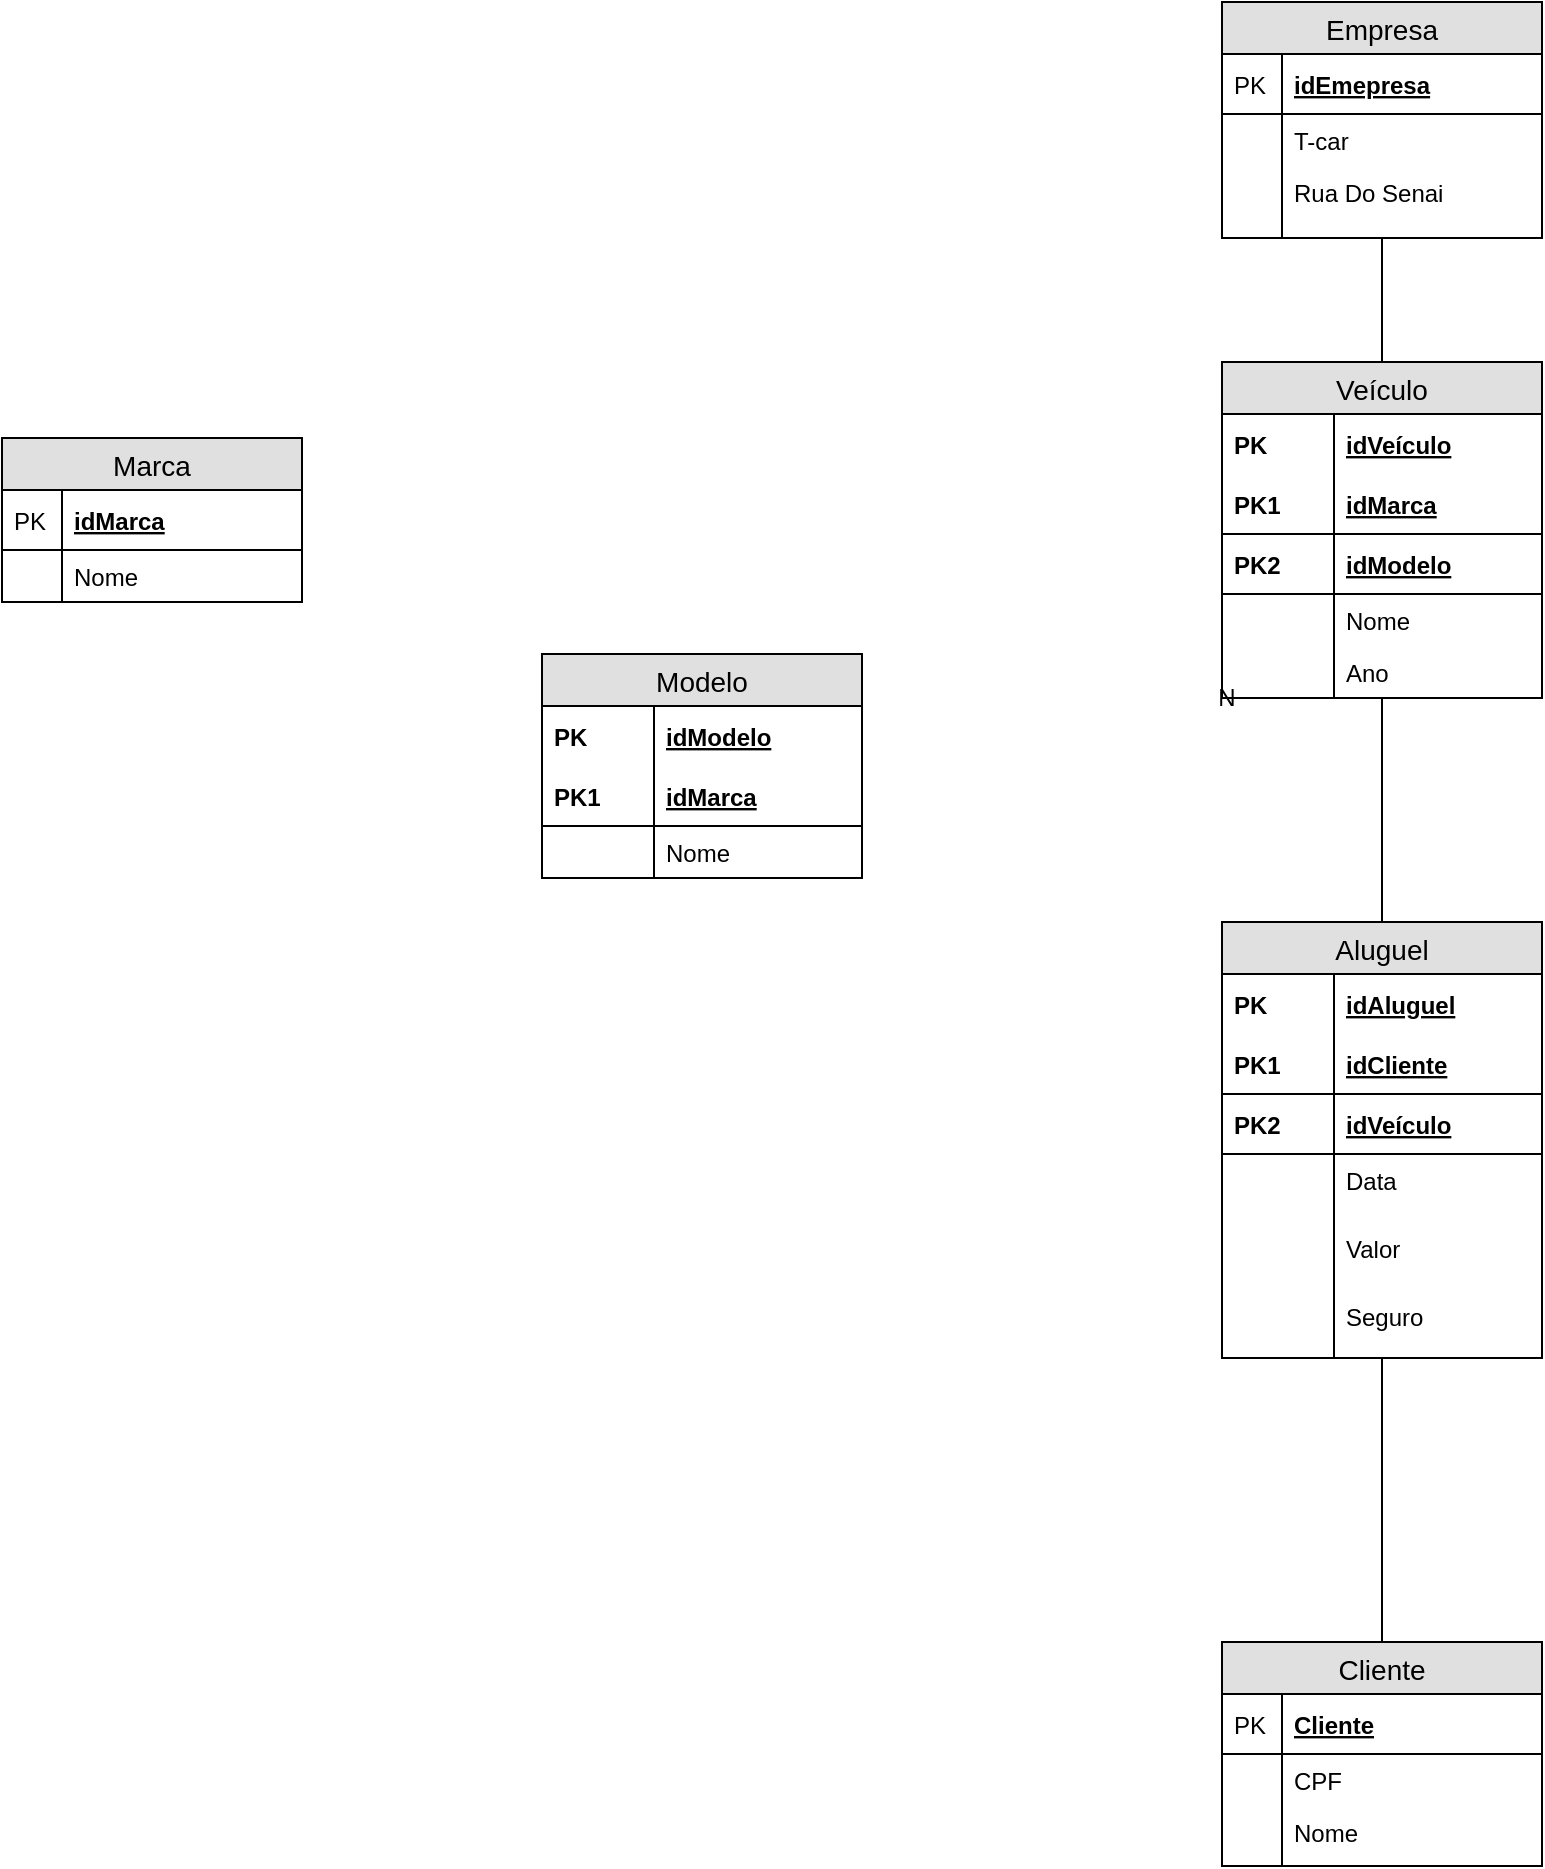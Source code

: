 <mxfile version="12.5.8" type="device"><diagram id="EYMTz-xBiQmW70REdpmy" name="Page-1"><mxGraphModel dx="1692" dy="443" grid="1" gridSize="10" guides="1" tooltips="1" connect="1" arrows="1" fold="1" page="1" pageScale="1" pageWidth="827" pageHeight="1169" math="0" shadow="0"><root><mxCell id="0"/><mxCell id="1" parent="0"/><mxCell id="mQy4Qhp-EhkBFntgxBVh-124" style="edgeStyle=orthogonalEdgeStyle;rounded=0;orthogonalLoop=1;jettySize=auto;html=1;endArrow=none;endFill=0;" edge="1" parent="1" source="mQy4Qhp-EhkBFntgxBVh-1" target="mQy4Qhp-EhkBFntgxBVh-61"><mxGeometry relative="1" as="geometry"/></mxCell><mxCell id="mQy4Qhp-EhkBFntgxBVh-1" value="Empresa" style="swimlane;fontStyle=0;childLayout=stackLayout;horizontal=1;startSize=26;fillColor=#e0e0e0;horizontalStack=0;resizeParent=1;resizeParentMax=0;resizeLast=0;collapsible=1;marginBottom=0;swimlaneFillColor=#ffffff;align=center;fontSize=14;" vertex="1" parent="1"><mxGeometry x="90" y="60" width="160" height="118" as="geometry"/></mxCell><mxCell id="mQy4Qhp-EhkBFntgxBVh-2" value="idEmepresa" style="shape=partialRectangle;top=0;left=0;right=0;bottom=1;align=left;verticalAlign=middle;fillColor=none;spacingLeft=34;spacingRight=4;overflow=hidden;rotatable=0;points=[[0,0.5],[1,0.5]];portConstraint=eastwest;dropTarget=0;fontStyle=5;fontSize=12;" vertex="1" parent="mQy4Qhp-EhkBFntgxBVh-1"><mxGeometry y="26" width="160" height="30" as="geometry"/></mxCell><mxCell id="mQy4Qhp-EhkBFntgxBVh-3" value="PK" style="shape=partialRectangle;top=0;left=0;bottom=0;fillColor=none;align=left;verticalAlign=middle;spacingLeft=4;spacingRight=4;overflow=hidden;rotatable=0;points=[];portConstraint=eastwest;part=1;fontSize=12;" vertex="1" connectable="0" parent="mQy4Qhp-EhkBFntgxBVh-2"><mxGeometry width="30" height="30" as="geometry"/></mxCell><mxCell id="mQy4Qhp-EhkBFntgxBVh-4" value="T-car" style="shape=partialRectangle;top=0;left=0;right=0;bottom=0;align=left;verticalAlign=top;fillColor=none;spacingLeft=34;spacingRight=4;overflow=hidden;rotatable=0;points=[[0,0.5],[1,0.5]];portConstraint=eastwest;dropTarget=0;fontSize=12;" vertex="1" parent="mQy4Qhp-EhkBFntgxBVh-1"><mxGeometry y="56" width="160" height="26" as="geometry"/></mxCell><mxCell id="mQy4Qhp-EhkBFntgxBVh-5" value="" style="shape=partialRectangle;top=0;left=0;bottom=0;fillColor=none;align=left;verticalAlign=top;spacingLeft=4;spacingRight=4;overflow=hidden;rotatable=0;points=[];portConstraint=eastwest;part=1;fontSize=12;" vertex="1" connectable="0" parent="mQy4Qhp-EhkBFntgxBVh-4"><mxGeometry width="30" height="26" as="geometry"/></mxCell><mxCell id="mQy4Qhp-EhkBFntgxBVh-6" value="Rua Do Senai" style="shape=partialRectangle;top=0;left=0;right=0;bottom=0;align=left;verticalAlign=top;fillColor=none;spacingLeft=34;spacingRight=4;overflow=hidden;rotatable=0;points=[[0,0.5],[1,0.5]];portConstraint=eastwest;dropTarget=0;fontSize=12;" vertex="1" parent="mQy4Qhp-EhkBFntgxBVh-1"><mxGeometry y="82" width="160" height="26" as="geometry"/></mxCell><mxCell id="mQy4Qhp-EhkBFntgxBVh-7" value="" style="shape=partialRectangle;top=0;left=0;bottom=0;fillColor=none;align=left;verticalAlign=top;spacingLeft=4;spacingRight=4;overflow=hidden;rotatable=0;points=[];portConstraint=eastwest;part=1;fontSize=12;" vertex="1" connectable="0" parent="mQy4Qhp-EhkBFntgxBVh-6"><mxGeometry width="30" height="26" as="geometry"/></mxCell><mxCell id="mQy4Qhp-EhkBFntgxBVh-10" value="" style="shape=partialRectangle;top=0;left=0;right=0;bottom=0;align=left;verticalAlign=top;fillColor=none;spacingLeft=34;spacingRight=4;overflow=hidden;rotatable=0;points=[[0,0.5],[1,0.5]];portConstraint=eastwest;dropTarget=0;fontSize=12;" vertex="1" parent="mQy4Qhp-EhkBFntgxBVh-1"><mxGeometry y="108" width="160" height="10" as="geometry"/></mxCell><mxCell id="mQy4Qhp-EhkBFntgxBVh-11" value="" style="shape=partialRectangle;top=0;left=0;bottom=0;fillColor=none;align=left;verticalAlign=top;spacingLeft=4;spacingRight=4;overflow=hidden;rotatable=0;points=[];portConstraint=eastwest;part=1;fontSize=12;" vertex="1" connectable="0" parent="mQy4Qhp-EhkBFntgxBVh-10"><mxGeometry width="30" height="10" as="geometry"/></mxCell><mxCell id="mQy4Qhp-EhkBFntgxBVh-145" style="edgeStyle=orthogonalEdgeStyle;rounded=0;orthogonalLoop=1;jettySize=auto;html=1;endArrow=none;endFill=0;" edge="1" parent="1" source="mQy4Qhp-EhkBFntgxBVh-34" target="mQy4Qhp-EhkBFntgxBVh-50"><mxGeometry relative="1" as="geometry"/></mxCell><mxCell id="mQy4Qhp-EhkBFntgxBVh-34" value="Aluguel" style="swimlane;fontStyle=0;childLayout=stackLayout;horizontal=1;startSize=26;fillColor=#e0e0e0;horizontalStack=0;resizeParent=1;resizeParentMax=0;resizeLast=0;collapsible=1;marginBottom=0;swimlaneFillColor=#ffffff;align=center;fontSize=14;" vertex="1" parent="1"><mxGeometry x="90" y="520" width="160" height="218" as="geometry"/></mxCell><mxCell id="mQy4Qhp-EhkBFntgxBVh-35" value="idAluguel" style="shape=partialRectangle;top=0;left=0;right=0;bottom=0;align=left;verticalAlign=middle;fillColor=none;spacingLeft=60;spacingRight=4;overflow=hidden;rotatable=0;points=[[0,0.5],[1,0.5]];portConstraint=eastwest;dropTarget=0;fontStyle=5;fontSize=12;" vertex="1" parent="mQy4Qhp-EhkBFntgxBVh-34"><mxGeometry y="26" width="160" height="30" as="geometry"/></mxCell><mxCell id="mQy4Qhp-EhkBFntgxBVh-36" value="PK" style="shape=partialRectangle;fontStyle=1;top=0;left=0;bottom=0;fillColor=none;align=left;verticalAlign=middle;spacingLeft=4;spacingRight=4;overflow=hidden;rotatable=0;points=[];portConstraint=eastwest;part=1;fontSize=12;" vertex="1" connectable="0" parent="mQy4Qhp-EhkBFntgxBVh-35"><mxGeometry width="56" height="30" as="geometry"/></mxCell><mxCell id="mQy4Qhp-EhkBFntgxBVh-37" value="idCliente" style="shape=partialRectangle;top=0;left=0;right=0;bottom=1;align=left;verticalAlign=middle;fillColor=none;spacingLeft=60;spacingRight=4;overflow=hidden;rotatable=0;points=[[0,0.5],[1,0.5]];portConstraint=eastwest;dropTarget=0;fontStyle=5;fontSize=12;" vertex="1" parent="mQy4Qhp-EhkBFntgxBVh-34"><mxGeometry y="56" width="160" height="30" as="geometry"/></mxCell><mxCell id="mQy4Qhp-EhkBFntgxBVh-38" value="PK1" style="shape=partialRectangle;fontStyle=1;top=0;left=0;bottom=0;fillColor=none;align=left;verticalAlign=middle;spacingLeft=4;spacingRight=4;overflow=hidden;rotatable=0;points=[];portConstraint=eastwest;part=1;fontSize=12;" vertex="1" connectable="0" parent="mQy4Qhp-EhkBFntgxBVh-37"><mxGeometry width="56" height="30" as="geometry"/></mxCell><mxCell id="mQy4Qhp-EhkBFntgxBVh-48" value="idVeículo" style="shape=partialRectangle;top=0;left=0;right=0;bottom=1;align=left;verticalAlign=middle;fillColor=none;spacingLeft=60;spacingRight=4;overflow=hidden;rotatable=0;points=[[0,0.5],[1,0.5]];portConstraint=eastwest;dropTarget=0;fontStyle=5;fontSize=12;" vertex="1" parent="mQy4Qhp-EhkBFntgxBVh-34"><mxGeometry y="86" width="160" height="30" as="geometry"/></mxCell><mxCell id="mQy4Qhp-EhkBFntgxBVh-49" value="PK2" style="shape=partialRectangle;fontStyle=1;top=0;left=0;bottom=0;fillColor=none;align=left;verticalAlign=middle;spacingLeft=4;spacingRight=4;overflow=hidden;rotatable=0;points=[];portConstraint=eastwest;part=1;fontSize=12;" vertex="1" connectable="0" parent="mQy4Qhp-EhkBFntgxBVh-48"><mxGeometry width="56" height="30" as="geometry"/></mxCell><mxCell id="mQy4Qhp-EhkBFntgxBVh-39" value="Data" style="shape=partialRectangle;top=0;left=0;right=0;bottom=0;align=left;verticalAlign=top;fillColor=none;spacingLeft=60;spacingRight=4;overflow=hidden;rotatable=0;points=[[0,0.5],[1,0.5]];portConstraint=eastwest;dropTarget=0;fontSize=12;" vertex="1" parent="mQy4Qhp-EhkBFntgxBVh-34"><mxGeometry y="116" width="160" height="34" as="geometry"/></mxCell><mxCell id="mQy4Qhp-EhkBFntgxBVh-40" value="" style="shape=partialRectangle;top=0;left=0;bottom=0;fillColor=none;align=left;verticalAlign=top;spacingLeft=4;spacingRight=4;overflow=hidden;rotatable=0;points=[];portConstraint=eastwest;part=1;fontSize=12;" vertex="1" connectable="0" parent="mQy4Qhp-EhkBFntgxBVh-39"><mxGeometry width="56" height="34" as="geometry"/></mxCell><mxCell id="mQy4Qhp-EhkBFntgxBVh-44" value="Valor" style="shape=partialRectangle;top=0;left=0;right=0;bottom=0;align=left;verticalAlign=top;fillColor=none;spacingLeft=60;spacingRight=4;overflow=hidden;rotatable=0;points=[[0,0.5],[1,0.5]];portConstraint=eastwest;dropTarget=0;fontSize=12;" vertex="1" parent="mQy4Qhp-EhkBFntgxBVh-34"><mxGeometry y="150" width="160" height="34" as="geometry"/></mxCell><mxCell id="mQy4Qhp-EhkBFntgxBVh-45" value="" style="shape=partialRectangle;top=0;left=0;bottom=0;fillColor=none;align=left;verticalAlign=top;spacingLeft=4;spacingRight=4;overflow=hidden;rotatable=0;points=[];portConstraint=eastwest;part=1;fontSize=12;" vertex="1" connectable="0" parent="mQy4Qhp-EhkBFntgxBVh-44"><mxGeometry width="56" height="34" as="geometry"/></mxCell><mxCell id="mQy4Qhp-EhkBFntgxBVh-46" value="Seguro" style="shape=partialRectangle;top=0;left=0;right=0;bottom=0;align=left;verticalAlign=top;fillColor=none;spacingLeft=60;spacingRight=4;overflow=hidden;rotatable=0;points=[[0,0.5],[1,0.5]];portConstraint=eastwest;dropTarget=0;fontSize=12;" vertex="1" parent="mQy4Qhp-EhkBFntgxBVh-34"><mxGeometry y="184" width="160" height="34" as="geometry"/></mxCell><mxCell id="mQy4Qhp-EhkBFntgxBVh-47" value="" style="shape=partialRectangle;top=0;left=0;bottom=0;fillColor=none;align=left;verticalAlign=top;spacingLeft=4;spacingRight=4;overflow=hidden;rotatable=0;points=[];portConstraint=eastwest;part=1;fontSize=12;" vertex="1" connectable="0" parent="mQy4Qhp-EhkBFntgxBVh-46"><mxGeometry width="56" height="34" as="geometry"/></mxCell><mxCell id="mQy4Qhp-EhkBFntgxBVh-50" value="Cliente" style="swimlane;fontStyle=0;childLayout=stackLayout;horizontal=1;startSize=26;fillColor=#e0e0e0;horizontalStack=0;resizeParent=1;resizeParentMax=0;resizeLast=0;collapsible=1;marginBottom=0;swimlaneFillColor=#ffffff;align=center;fontSize=14;" vertex="1" parent="1"><mxGeometry x="90" y="880" width="160" height="112" as="geometry"/></mxCell><mxCell id="mQy4Qhp-EhkBFntgxBVh-51" value="Cliente" style="shape=partialRectangle;top=0;left=0;right=0;bottom=1;align=left;verticalAlign=middle;fillColor=none;spacingLeft=34;spacingRight=4;overflow=hidden;rotatable=0;points=[[0,0.5],[1,0.5]];portConstraint=eastwest;dropTarget=0;fontStyle=5;fontSize=12;" vertex="1" parent="mQy4Qhp-EhkBFntgxBVh-50"><mxGeometry y="26" width="160" height="30" as="geometry"/></mxCell><mxCell id="mQy4Qhp-EhkBFntgxBVh-52" value="PK" style="shape=partialRectangle;top=0;left=0;bottom=0;fillColor=none;align=left;verticalAlign=middle;spacingLeft=4;spacingRight=4;overflow=hidden;rotatable=0;points=[];portConstraint=eastwest;part=1;fontSize=12;" vertex="1" connectable="0" parent="mQy4Qhp-EhkBFntgxBVh-51"><mxGeometry width="30" height="30" as="geometry"/></mxCell><mxCell id="mQy4Qhp-EhkBFntgxBVh-53" value="CPF" style="shape=partialRectangle;top=0;left=0;right=0;bottom=0;align=left;verticalAlign=top;fillColor=none;spacingLeft=34;spacingRight=4;overflow=hidden;rotatable=0;points=[[0,0.5],[1,0.5]];portConstraint=eastwest;dropTarget=0;fontSize=12;" vertex="1" parent="mQy4Qhp-EhkBFntgxBVh-50"><mxGeometry y="56" width="160" height="26" as="geometry"/></mxCell><mxCell id="mQy4Qhp-EhkBFntgxBVh-54" value="" style="shape=partialRectangle;top=0;left=0;bottom=0;fillColor=none;align=left;verticalAlign=top;spacingLeft=4;spacingRight=4;overflow=hidden;rotatable=0;points=[];portConstraint=eastwest;part=1;fontSize=12;" vertex="1" connectable="0" parent="mQy4Qhp-EhkBFntgxBVh-53"><mxGeometry width="30" height="26" as="geometry"/></mxCell><mxCell id="mQy4Qhp-EhkBFntgxBVh-55" value="Nome" style="shape=partialRectangle;top=0;left=0;right=0;bottom=0;align=left;verticalAlign=top;fillColor=none;spacingLeft=34;spacingRight=4;overflow=hidden;rotatable=0;points=[[0,0.5],[1,0.5]];portConstraint=eastwest;dropTarget=0;fontSize=12;" vertex="1" parent="mQy4Qhp-EhkBFntgxBVh-50"><mxGeometry y="82" width="160" height="26" as="geometry"/></mxCell><mxCell id="mQy4Qhp-EhkBFntgxBVh-56" value="" style="shape=partialRectangle;top=0;left=0;bottom=0;fillColor=none;align=left;verticalAlign=top;spacingLeft=4;spacingRight=4;overflow=hidden;rotatable=0;points=[];portConstraint=eastwest;part=1;fontSize=12;" vertex="1" connectable="0" parent="mQy4Qhp-EhkBFntgxBVh-55"><mxGeometry width="30" height="26" as="geometry"/></mxCell><mxCell id="mQy4Qhp-EhkBFntgxBVh-59" value="" style="shape=partialRectangle;top=0;left=0;right=0;bottom=0;align=left;verticalAlign=top;fillColor=none;spacingLeft=34;spacingRight=4;overflow=hidden;rotatable=0;points=[[0,0.5],[1,0.5]];portConstraint=eastwest;dropTarget=0;fontSize=12;" vertex="1" parent="mQy4Qhp-EhkBFntgxBVh-50"><mxGeometry y="108" width="160" height="4" as="geometry"/></mxCell><mxCell id="mQy4Qhp-EhkBFntgxBVh-60" value="" style="shape=partialRectangle;top=0;left=0;bottom=0;fillColor=none;align=left;verticalAlign=top;spacingLeft=4;spacingRight=4;overflow=hidden;rotatable=0;points=[];portConstraint=eastwest;part=1;fontSize=12;" vertex="1" connectable="0" parent="mQy4Qhp-EhkBFntgxBVh-59"><mxGeometry width="30" height="4" as="geometry"/></mxCell><mxCell id="mQy4Qhp-EhkBFntgxBVh-144" style="edgeStyle=orthogonalEdgeStyle;rounded=0;orthogonalLoop=1;jettySize=auto;html=1;entryX=0.5;entryY=0;entryDx=0;entryDy=0;endArrow=none;endFill=0;" edge="1" parent="1" source="mQy4Qhp-EhkBFntgxBVh-61" target="mQy4Qhp-EhkBFntgxBVh-34"><mxGeometry relative="1" as="geometry"/></mxCell><mxCell id="mQy4Qhp-EhkBFntgxBVh-61" value="Veículo" style="swimlane;fontStyle=0;childLayout=stackLayout;horizontal=1;startSize=26;fillColor=#e0e0e0;horizontalStack=0;resizeParent=1;resizeParentMax=0;resizeLast=0;collapsible=1;marginBottom=0;swimlaneFillColor=#ffffff;align=center;fontSize=14;" vertex="1" parent="1"><mxGeometry x="90" y="240" width="160" height="168" as="geometry"/></mxCell><mxCell id="mQy4Qhp-EhkBFntgxBVh-62" value="idVeículo" style="shape=partialRectangle;top=0;left=0;right=0;bottom=0;align=left;verticalAlign=middle;fillColor=none;spacingLeft=60;spacingRight=4;overflow=hidden;rotatable=0;points=[[0,0.5],[1,0.5]];portConstraint=eastwest;dropTarget=0;fontStyle=5;fontSize=12;" vertex="1" parent="mQy4Qhp-EhkBFntgxBVh-61"><mxGeometry y="26" width="160" height="30" as="geometry"/></mxCell><mxCell id="mQy4Qhp-EhkBFntgxBVh-63" value="PK" style="shape=partialRectangle;fontStyle=1;top=0;left=0;bottom=0;fillColor=none;align=left;verticalAlign=middle;spacingLeft=4;spacingRight=4;overflow=hidden;rotatable=0;points=[];portConstraint=eastwest;part=1;fontSize=12;" vertex="1" connectable="0" parent="mQy4Qhp-EhkBFntgxBVh-62"><mxGeometry width="56" height="30" as="geometry"/></mxCell><mxCell id="mQy4Qhp-EhkBFntgxBVh-64" value="idMarca" style="shape=partialRectangle;top=0;left=0;right=0;bottom=1;align=left;verticalAlign=middle;fillColor=none;spacingLeft=60;spacingRight=4;overflow=hidden;rotatable=0;points=[[0,0.5],[1,0.5]];portConstraint=eastwest;dropTarget=0;fontStyle=5;fontSize=12;" vertex="1" parent="mQy4Qhp-EhkBFntgxBVh-61"><mxGeometry y="56" width="160" height="30" as="geometry"/></mxCell><mxCell id="mQy4Qhp-EhkBFntgxBVh-65" value="PK1" style="shape=partialRectangle;fontStyle=1;top=0;left=0;bottom=0;fillColor=none;align=left;verticalAlign=middle;spacingLeft=4;spacingRight=4;overflow=hidden;rotatable=0;points=[];portConstraint=eastwest;part=1;fontSize=12;" vertex="1" connectable="0" parent="mQy4Qhp-EhkBFntgxBVh-64"><mxGeometry width="56" height="30" as="geometry"/></mxCell><mxCell id="mQy4Qhp-EhkBFntgxBVh-68" value="idModelo" style="shape=partialRectangle;top=0;left=0;right=0;bottom=1;align=left;verticalAlign=middle;fillColor=none;spacingLeft=60;spacingRight=4;overflow=hidden;rotatable=0;points=[[0,0.5],[1,0.5]];portConstraint=eastwest;dropTarget=0;fontStyle=5;fontSize=12;" vertex="1" parent="mQy4Qhp-EhkBFntgxBVh-61"><mxGeometry y="86" width="160" height="30" as="geometry"/></mxCell><mxCell id="mQy4Qhp-EhkBFntgxBVh-69" value="PK2" style="shape=partialRectangle;fontStyle=1;top=0;left=0;bottom=0;fillColor=none;align=left;verticalAlign=middle;spacingLeft=4;spacingRight=4;overflow=hidden;rotatable=0;points=[];portConstraint=eastwest;part=1;fontSize=12;" vertex="1" connectable="0" parent="mQy4Qhp-EhkBFntgxBVh-68"><mxGeometry width="56" height="30" as="geometry"/></mxCell><mxCell id="mQy4Qhp-EhkBFntgxBVh-66" value="Nome" style="shape=partialRectangle;top=0;left=0;right=0;bottom=0;align=left;verticalAlign=top;fillColor=none;spacingLeft=60;spacingRight=4;overflow=hidden;rotatable=0;points=[[0,0.5],[1,0.5]];portConstraint=eastwest;dropTarget=0;fontSize=12;" vertex="1" parent="mQy4Qhp-EhkBFntgxBVh-61"><mxGeometry y="116" width="160" height="26" as="geometry"/></mxCell><mxCell id="mQy4Qhp-EhkBFntgxBVh-67" value="" style="shape=partialRectangle;top=0;left=0;bottom=0;fillColor=none;align=left;verticalAlign=top;spacingLeft=4;spacingRight=4;overflow=hidden;rotatable=0;points=[];portConstraint=eastwest;part=1;fontSize=12;" vertex="1" connectable="0" parent="mQy4Qhp-EhkBFntgxBVh-66"><mxGeometry width="56" height="26" as="geometry"/></mxCell><mxCell id="mQy4Qhp-EhkBFntgxBVh-95" value="Ano" style="shape=partialRectangle;top=0;left=0;right=0;bottom=0;align=left;verticalAlign=top;fillColor=none;spacingLeft=60;spacingRight=4;overflow=hidden;rotatable=0;points=[[0,0.5],[1,0.5]];portConstraint=eastwest;dropTarget=0;fontSize=12;" vertex="1" parent="mQy4Qhp-EhkBFntgxBVh-61"><mxGeometry y="142" width="160" height="26" as="geometry"/></mxCell><mxCell id="mQy4Qhp-EhkBFntgxBVh-96" value="" style="shape=partialRectangle;top=0;left=0;bottom=0;fillColor=none;align=left;verticalAlign=top;spacingLeft=4;spacingRight=4;overflow=hidden;rotatable=0;points=[];portConstraint=eastwest;part=1;fontSize=12;" vertex="1" connectable="0" parent="mQy4Qhp-EhkBFntgxBVh-95"><mxGeometry width="56" height="26" as="geometry"/></mxCell><mxCell id="mQy4Qhp-EhkBFntgxBVh-84" value="Marca" style="swimlane;fontStyle=0;childLayout=stackLayout;horizontal=1;startSize=26;fillColor=#e0e0e0;horizontalStack=0;resizeParent=1;resizeParentMax=0;resizeLast=0;collapsible=1;marginBottom=0;swimlaneFillColor=#ffffff;align=center;fontSize=14;" vertex="1" parent="1"><mxGeometry x="-520" y="278" width="150" height="82" as="geometry"/></mxCell><mxCell id="mQy4Qhp-EhkBFntgxBVh-85" value="idMarca" style="shape=partialRectangle;top=0;left=0;right=0;bottom=1;align=left;verticalAlign=middle;fillColor=none;spacingLeft=34;spacingRight=4;overflow=hidden;rotatable=0;points=[[0,0.5],[1,0.5]];portConstraint=eastwest;dropTarget=0;fontStyle=5;fontSize=12;" vertex="1" parent="mQy4Qhp-EhkBFntgxBVh-84"><mxGeometry y="26" width="150" height="30" as="geometry"/></mxCell><mxCell id="mQy4Qhp-EhkBFntgxBVh-86" value="PK" style="shape=partialRectangle;top=0;left=0;bottom=0;fillColor=none;align=left;verticalAlign=middle;spacingLeft=4;spacingRight=4;overflow=hidden;rotatable=0;points=[];portConstraint=eastwest;part=1;fontSize=12;" vertex="1" connectable="0" parent="mQy4Qhp-EhkBFntgxBVh-85"><mxGeometry width="30" height="30" as="geometry"/></mxCell><mxCell id="mQy4Qhp-EhkBFntgxBVh-87" value="Nome" style="shape=partialRectangle;top=0;left=0;right=0;bottom=0;align=left;verticalAlign=top;fillColor=none;spacingLeft=34;spacingRight=4;overflow=hidden;rotatable=0;points=[[0,0.5],[1,0.5]];portConstraint=eastwest;dropTarget=0;fontSize=12;" vertex="1" parent="mQy4Qhp-EhkBFntgxBVh-84"><mxGeometry y="56" width="150" height="26" as="geometry"/></mxCell><mxCell id="mQy4Qhp-EhkBFntgxBVh-88" value="" style="shape=partialRectangle;top=0;left=0;bottom=0;fillColor=none;align=left;verticalAlign=top;spacingLeft=4;spacingRight=4;overflow=hidden;rotatable=0;points=[];portConstraint=eastwest;part=1;fontSize=12;" vertex="1" connectable="0" parent="mQy4Qhp-EhkBFntgxBVh-87"><mxGeometry width="30" height="26" as="geometry"/></mxCell><mxCell id="mQy4Qhp-EhkBFntgxBVh-179" value="Modelo" style="swimlane;fontStyle=0;childLayout=stackLayout;horizontal=1;startSize=26;fillColor=#e0e0e0;horizontalStack=0;resizeParent=1;resizeParentMax=0;resizeLast=0;collapsible=1;marginBottom=0;swimlaneFillColor=#ffffff;align=center;fontSize=14;" vertex="1" parent="1"><mxGeometry x="-250" y="386" width="160" height="112" as="geometry"><mxRectangle x="-250" y="386" width="80" height="26" as="alternateBounds"/></mxGeometry></mxCell><mxCell id="mQy4Qhp-EhkBFntgxBVh-180" value="idModelo" style="shape=partialRectangle;top=0;left=0;right=0;bottom=0;align=left;verticalAlign=middle;fillColor=none;spacingLeft=60;spacingRight=4;overflow=hidden;rotatable=0;points=[[0,0.5],[1,0.5]];portConstraint=eastwest;dropTarget=0;fontStyle=5;fontSize=12;" vertex="1" parent="mQy4Qhp-EhkBFntgxBVh-179"><mxGeometry y="26" width="160" height="30" as="geometry"/></mxCell><mxCell id="mQy4Qhp-EhkBFntgxBVh-181" value="PK" style="shape=partialRectangle;fontStyle=1;top=0;left=0;bottom=0;fillColor=none;align=left;verticalAlign=middle;spacingLeft=4;spacingRight=4;overflow=hidden;rotatable=0;points=[];portConstraint=eastwest;part=1;fontSize=12;" vertex="1" connectable="0" parent="mQy4Qhp-EhkBFntgxBVh-180"><mxGeometry width="56" height="30" as="geometry"/></mxCell><mxCell id="mQy4Qhp-EhkBFntgxBVh-182" value="idMarca" style="shape=partialRectangle;top=0;left=0;right=0;bottom=1;align=left;verticalAlign=middle;fillColor=none;spacingLeft=60;spacingRight=4;overflow=hidden;rotatable=0;points=[[0,0.5],[1,0.5]];portConstraint=eastwest;dropTarget=0;fontStyle=5;fontSize=12;" vertex="1" parent="mQy4Qhp-EhkBFntgxBVh-179"><mxGeometry y="56" width="160" height="30" as="geometry"/></mxCell><mxCell id="mQy4Qhp-EhkBFntgxBVh-183" value="PK1" style="shape=partialRectangle;fontStyle=1;top=0;left=0;bottom=0;fillColor=none;align=left;verticalAlign=middle;spacingLeft=4;spacingRight=4;overflow=hidden;rotatable=0;points=[];portConstraint=eastwest;part=1;fontSize=12;" vertex="1" connectable="0" parent="mQy4Qhp-EhkBFntgxBVh-182"><mxGeometry width="56" height="30" as="geometry"/></mxCell><mxCell id="mQy4Qhp-EhkBFntgxBVh-184" value="Nome" style="shape=partialRectangle;top=0;left=0;right=0;bottom=0;align=left;verticalAlign=top;fillColor=none;spacingLeft=60;spacingRight=4;overflow=hidden;rotatable=0;points=[[0,0.5],[1,0.5]];portConstraint=eastwest;dropTarget=0;fontSize=12;" vertex="1" parent="mQy4Qhp-EhkBFntgxBVh-179"><mxGeometry y="86" width="160" height="26" as="geometry"/></mxCell><mxCell id="mQy4Qhp-EhkBFntgxBVh-185" value="" style="shape=partialRectangle;top=0;left=0;bottom=0;fillColor=none;align=left;verticalAlign=top;spacingLeft=4;spacingRight=4;overflow=hidden;rotatable=0;points=[];portConstraint=eastwest;part=1;fontSize=12;" vertex="1" connectable="0" parent="mQy4Qhp-EhkBFntgxBVh-184"><mxGeometry width="56" height="26" as="geometry"/></mxCell><mxCell id="mQy4Qhp-EhkBFntgxBVh-195" value="N" style="text;html=1;align=center;verticalAlign=middle;resizable=0;points=[];autosize=1;" vertex="1" parent="1"><mxGeometry x="82" y="398" width="20" height="20" as="geometry"/></mxCell></root></mxGraphModel></diagram></mxfile>